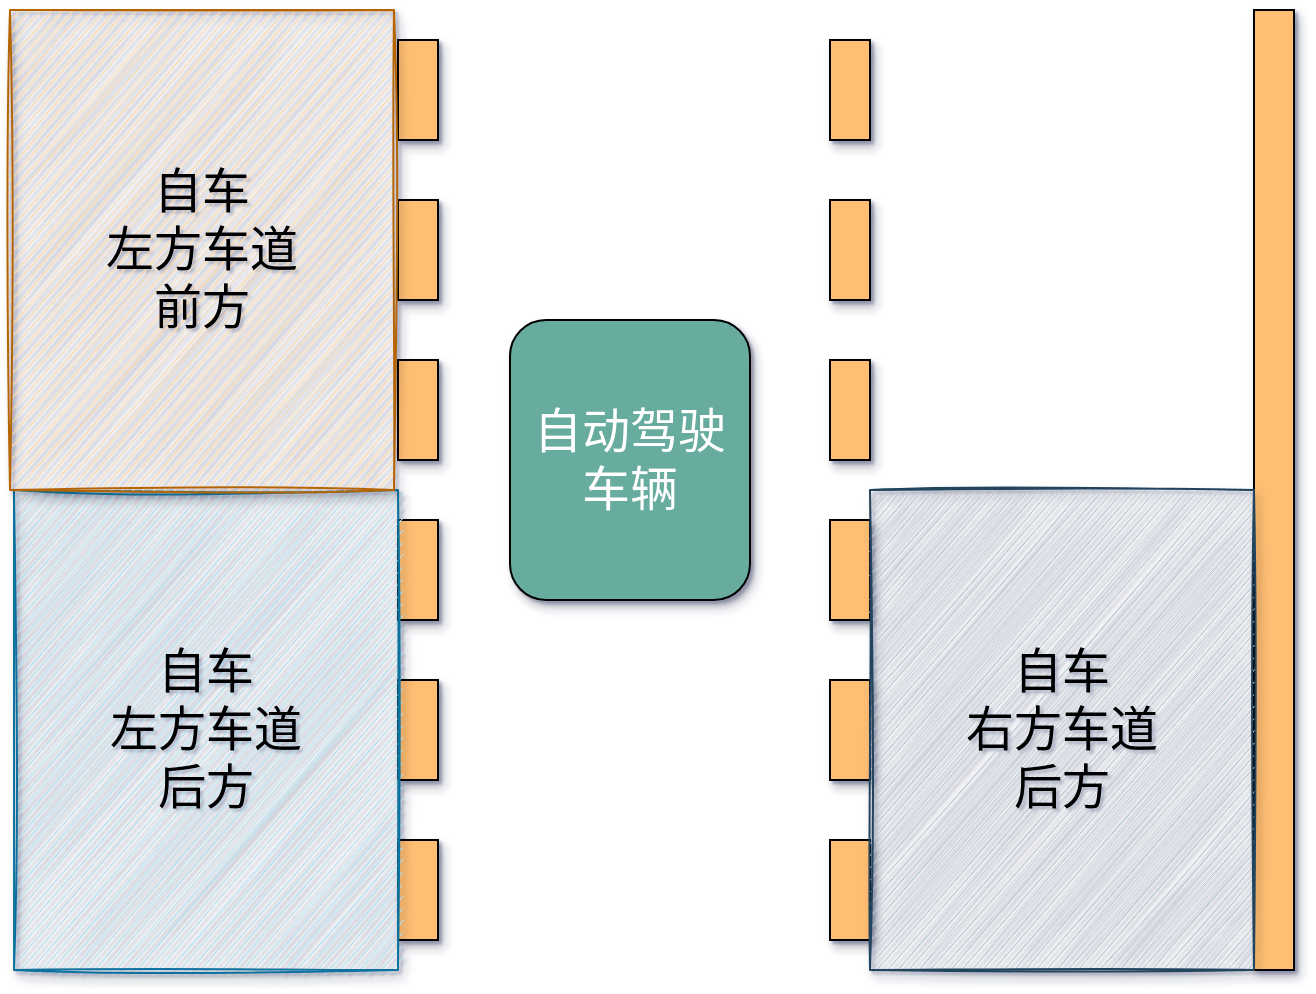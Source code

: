 <mxfile version="20.0.1" type="github">
  <diagram id="zRpgoigiP1IDF4QAEYAz" name="Page-1">
    <mxGraphModel dx="1127" dy="683" grid="1" gridSize="10" guides="1" tooltips="1" connect="1" arrows="1" fold="1" page="1" pageScale="1" pageWidth="827" pageHeight="1169" background="none" math="0" shadow="1">
      <root>
        <mxCell id="0" />
        <mxCell id="1" parent="0" />
        <mxCell id="xNPf7Q8VACPQxdcIyB9K-5" value="" style="rounded=0;whiteSpace=wrap;html=1;fillColor=#FFBE73;strokeColor=#000000;shadow=1;" parent="1" vertex="1">
          <mxGeometry x="357" y="145" width="20" height="50" as="geometry" />
        </mxCell>
        <mxCell id="xNPf7Q8VACPQxdcIyB9K-15" value="" style="rounded=0;whiteSpace=wrap;html=1;fillColor=#FFBE73;shadow=1;" parent="1" vertex="1">
          <mxGeometry x="785" y="130" width="20" height="480" as="geometry" />
        </mxCell>
        <mxCell id="xNPf7Q8VACPQxdcIyB9K-17" value="" style="rounded=0;whiteSpace=wrap;html=1;fillColor=#FFBE73;strokeColor=#000000;shadow=1;" parent="1" vertex="1">
          <mxGeometry x="357" y="225" width="20" height="50" as="geometry" />
        </mxCell>
        <mxCell id="xNPf7Q8VACPQxdcIyB9K-18" value="" style="rounded=0;whiteSpace=wrap;html=1;fillColor=#FFBE73;strokeColor=#000000;shadow=1;" parent="1" vertex="1">
          <mxGeometry x="357" y="305" width="20" height="50" as="geometry" />
        </mxCell>
        <mxCell id="xNPf7Q8VACPQxdcIyB9K-19" value="" style="rounded=0;whiteSpace=wrap;html=1;fillColor=#FFBE73;strokeColor=#000000;shadow=1;" parent="1" vertex="1">
          <mxGeometry x="357" y="385" width="20" height="50" as="geometry" />
        </mxCell>
        <mxCell id="xNPf7Q8VACPQxdcIyB9K-20" value="" style="rounded=0;whiteSpace=wrap;html=1;fillColor=#FFBE73;strokeColor=#000000;shadow=1;" parent="1" vertex="1">
          <mxGeometry x="357" y="465" width="20" height="50" as="geometry" />
        </mxCell>
        <mxCell id="xNPf7Q8VACPQxdcIyB9K-21" value="" style="rounded=0;whiteSpace=wrap;html=1;fillColor=#FFBE73;strokeColor=#000000;shadow=1;" parent="1" vertex="1">
          <mxGeometry x="357" y="545" width="20" height="50" as="geometry" />
        </mxCell>
        <mxCell id="xNPf7Q8VACPQxdcIyB9K-22" value="" style="rounded=0;whiteSpace=wrap;html=1;fillColor=#FFBE73;strokeColor=#000000;shadow=1;" parent="1" vertex="1">
          <mxGeometry x="573" y="145" width="20" height="50" as="geometry" />
        </mxCell>
        <mxCell id="xNPf7Q8VACPQxdcIyB9K-23" value="" style="rounded=0;whiteSpace=wrap;html=1;fillColor=#FFBE73;strokeColor=#000000;shadow=1;" parent="1" vertex="1">
          <mxGeometry x="573" y="225" width="20" height="50" as="geometry" />
        </mxCell>
        <mxCell id="xNPf7Q8VACPQxdcIyB9K-24" value="" style="rounded=0;whiteSpace=wrap;html=1;fillColor=#FFBE73;strokeColor=#000000;shadow=1;" parent="1" vertex="1">
          <mxGeometry x="573" y="305" width="20" height="50" as="geometry" />
        </mxCell>
        <mxCell id="xNPf7Q8VACPQxdcIyB9K-25" value="" style="rounded=0;whiteSpace=wrap;html=1;fillColor=#FFBE73;strokeColor=#000000;shadow=1;" parent="1" vertex="1">
          <mxGeometry x="573" y="385" width="20" height="50" as="geometry" />
        </mxCell>
        <mxCell id="xNPf7Q8VACPQxdcIyB9K-26" value="" style="rounded=0;whiteSpace=wrap;html=1;fillColor=#FFBE73;strokeColor=#000000;shadow=1;" parent="1" vertex="1">
          <mxGeometry x="573" y="465" width="20" height="50" as="geometry" />
        </mxCell>
        <mxCell id="xNPf7Q8VACPQxdcIyB9K-27" value="" style="rounded=0;whiteSpace=wrap;html=1;fillColor=#FFBE73;strokeColor=#000000;shadow=1;" parent="1" vertex="1">
          <mxGeometry x="573" y="545" width="20" height="50" as="geometry" />
        </mxCell>
        <mxCell id="xNPf7Q8VACPQxdcIyB9K-28" value="&lt;div&gt;&lt;font style=&quot;font-size: 24px;&quot; face=&quot;Helvetica&quot; color=&quot;#FFFFFF&quot;&gt;自动驾驶车辆&lt;/font&gt;&lt;/div&gt;" style="rounded=1;whiteSpace=wrap;html=1;strokeColor=#000000;fillColor=#67AB9F;shadow=1;" parent="1" vertex="1">
          <mxGeometry x="413" y="285" width="120" height="140" as="geometry" />
        </mxCell>
        <mxCell id="WP3tY2sm5UUjiyCGl9_4-1" value="&lt;div&gt;自车&lt;br&gt;&lt;/div&gt;&lt;div&gt;右方车道&lt;/div&gt;&lt;div&gt;后方&lt;/div&gt;" style="rounded=0;whiteSpace=wrap;html=1;fontFamily=Helvetica;fontSize=24;strokeColor=#23445d;fillColor=#bac8d3;glass=0;sketch=1;shadow=1;" parent="1" vertex="1">
          <mxGeometry x="593" y="370" width="192" height="240" as="geometry" />
        </mxCell>
        <mxCell id="WP3tY2sm5UUjiyCGl9_4-2" value="&lt;div&gt;自车&lt;br&gt;&lt;/div&gt;&lt;div&gt;左方车道&lt;/div&gt;&lt;div&gt;后方&lt;/div&gt;" style="rounded=0;whiteSpace=wrap;html=1;fontFamily=Helvetica;fontSize=24;strokeColor=#10739e;fillColor=#b1ddf0;glass=0;sketch=1;shadow=1;" parent="1" vertex="1">
          <mxGeometry x="165" y="370" width="192" height="240" as="geometry" />
        </mxCell>
        <mxCell id="WP3tY2sm5UUjiyCGl9_4-3" value="&lt;div&gt;自车&lt;br&gt;&lt;/div&gt;&lt;div&gt;左方车道&lt;/div&gt;&lt;div&gt;前方&lt;/div&gt;" style="rounded=0;whiteSpace=wrap;html=1;fontFamily=Helvetica;fontSize=24;strokeColor=#b46504;fillColor=#fad7ac;glass=0;sketch=1;shadow=1;" parent="1" vertex="1">
          <mxGeometry x="163" y="130" width="192" height="240" as="geometry" />
        </mxCell>
      </root>
    </mxGraphModel>
  </diagram>
</mxfile>
